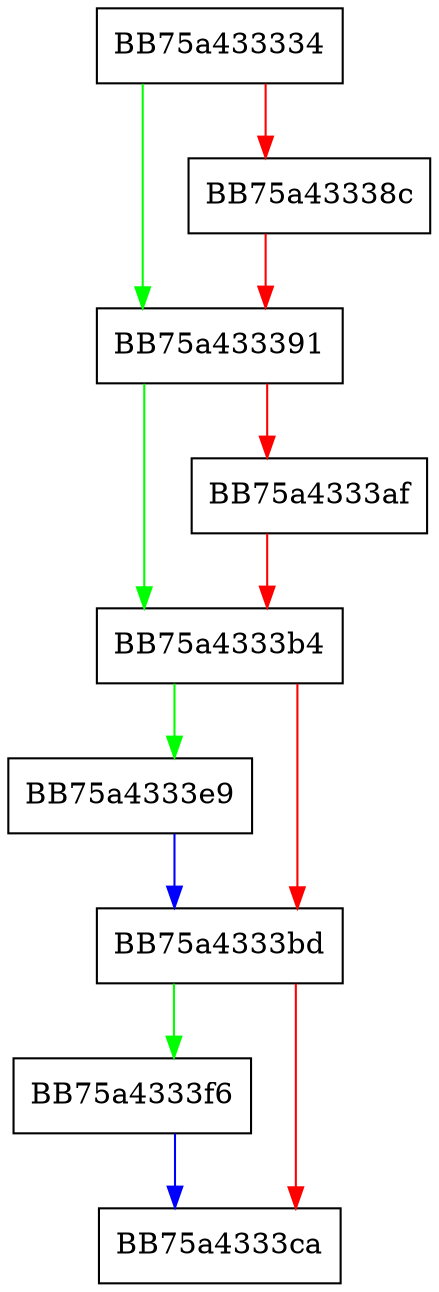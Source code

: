 digraph CPMEnvironmentVariable {
  node [shape="box"];
  graph [splines=ortho];
  BB75a433334 -> BB75a433391 [color="green"];
  BB75a433334 -> BB75a43338c [color="red"];
  BB75a43338c -> BB75a433391 [color="red"];
  BB75a433391 -> BB75a4333b4 [color="green"];
  BB75a433391 -> BB75a4333af [color="red"];
  BB75a4333af -> BB75a4333b4 [color="red"];
  BB75a4333b4 -> BB75a4333e9 [color="green"];
  BB75a4333b4 -> BB75a4333bd [color="red"];
  BB75a4333bd -> BB75a4333f6 [color="green"];
  BB75a4333bd -> BB75a4333ca [color="red"];
  BB75a4333e9 -> BB75a4333bd [color="blue"];
  BB75a4333f6 -> BB75a4333ca [color="blue"];
}